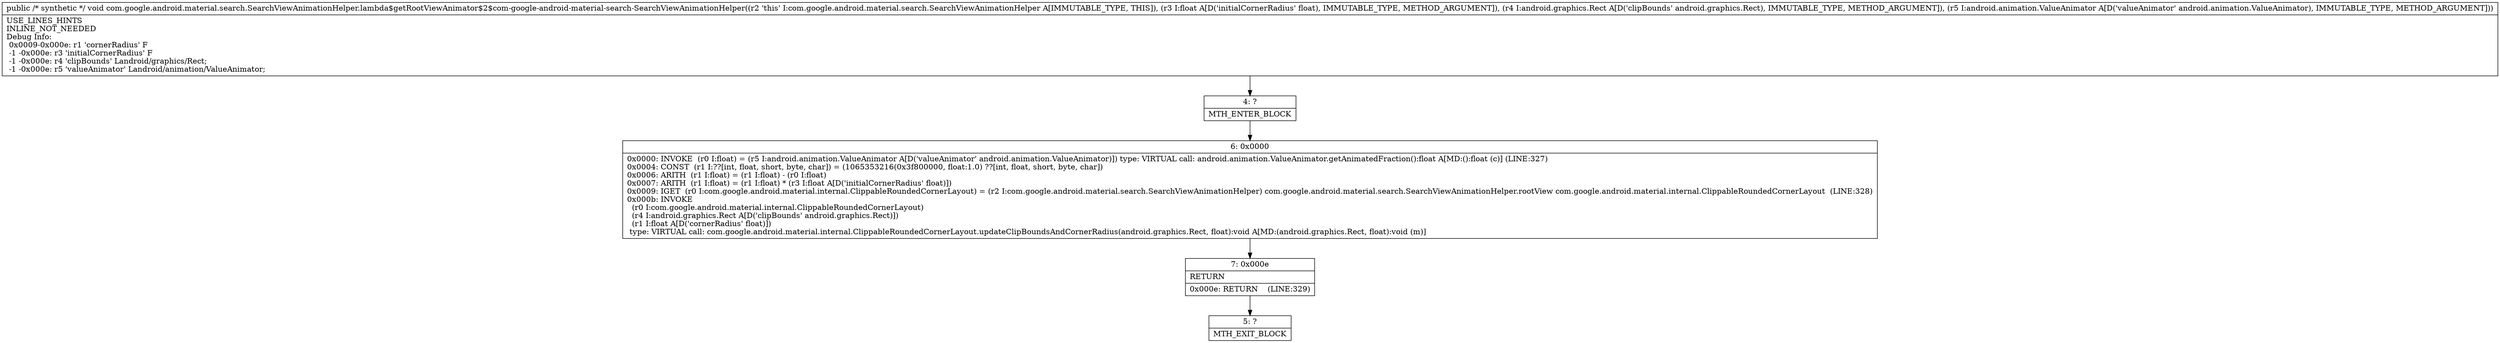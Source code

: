 digraph "CFG forcom.google.android.material.search.SearchViewAnimationHelper.lambda$getRootViewAnimator$2$com\-google\-android\-material\-search\-SearchViewAnimationHelper(FLandroid\/graphics\/Rect;Landroid\/animation\/ValueAnimator;)V" {
Node_4 [shape=record,label="{4\:\ ?|MTH_ENTER_BLOCK\l}"];
Node_6 [shape=record,label="{6\:\ 0x0000|0x0000: INVOKE  (r0 I:float) = (r5 I:android.animation.ValueAnimator A[D('valueAnimator' android.animation.ValueAnimator)]) type: VIRTUAL call: android.animation.ValueAnimator.getAnimatedFraction():float A[MD:():float (c)] (LINE:327)\l0x0004: CONST  (r1 I:??[int, float, short, byte, char]) = (1065353216(0x3f800000, float:1.0) ??[int, float, short, byte, char]) \l0x0006: ARITH  (r1 I:float) = (r1 I:float) \- (r0 I:float) \l0x0007: ARITH  (r1 I:float) = (r1 I:float) * (r3 I:float A[D('initialCornerRadius' float)]) \l0x0009: IGET  (r0 I:com.google.android.material.internal.ClippableRoundedCornerLayout) = (r2 I:com.google.android.material.search.SearchViewAnimationHelper) com.google.android.material.search.SearchViewAnimationHelper.rootView com.google.android.material.internal.ClippableRoundedCornerLayout  (LINE:328)\l0x000b: INVOKE  \l  (r0 I:com.google.android.material.internal.ClippableRoundedCornerLayout)\l  (r4 I:android.graphics.Rect A[D('clipBounds' android.graphics.Rect)])\l  (r1 I:float A[D('cornerRadius' float)])\l type: VIRTUAL call: com.google.android.material.internal.ClippableRoundedCornerLayout.updateClipBoundsAndCornerRadius(android.graphics.Rect, float):void A[MD:(android.graphics.Rect, float):void (m)]\l}"];
Node_7 [shape=record,label="{7\:\ 0x000e|RETURN\l|0x000e: RETURN    (LINE:329)\l}"];
Node_5 [shape=record,label="{5\:\ ?|MTH_EXIT_BLOCK\l}"];
MethodNode[shape=record,label="{public \/* synthetic *\/ void com.google.android.material.search.SearchViewAnimationHelper.lambda$getRootViewAnimator$2$com\-google\-android\-material\-search\-SearchViewAnimationHelper((r2 'this' I:com.google.android.material.search.SearchViewAnimationHelper A[IMMUTABLE_TYPE, THIS]), (r3 I:float A[D('initialCornerRadius' float), IMMUTABLE_TYPE, METHOD_ARGUMENT]), (r4 I:android.graphics.Rect A[D('clipBounds' android.graphics.Rect), IMMUTABLE_TYPE, METHOD_ARGUMENT]), (r5 I:android.animation.ValueAnimator A[D('valueAnimator' android.animation.ValueAnimator), IMMUTABLE_TYPE, METHOD_ARGUMENT]))  | USE_LINES_HINTS\lINLINE_NOT_NEEDED\lDebug Info:\l  0x0009\-0x000e: r1 'cornerRadius' F\l  \-1 \-0x000e: r3 'initialCornerRadius' F\l  \-1 \-0x000e: r4 'clipBounds' Landroid\/graphics\/Rect;\l  \-1 \-0x000e: r5 'valueAnimator' Landroid\/animation\/ValueAnimator;\l}"];
MethodNode -> Node_4;Node_4 -> Node_6;
Node_6 -> Node_7;
Node_7 -> Node_5;
}

